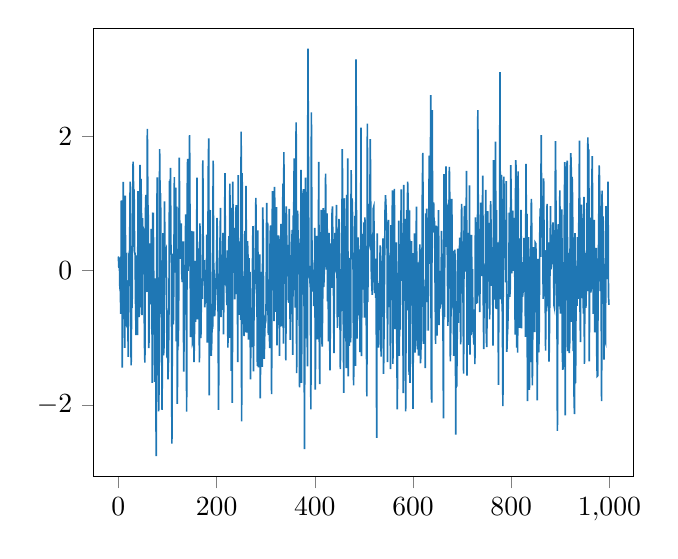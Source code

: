 % This file was created by matplotlib2tikz v0.6.17.
\begin{tikzpicture}

\definecolor{color0}{rgb}{0.122,0.467,0.706}

\begin{axis}[
xmin=-49.95, xmax=1048.95,
ymin=-3.062, ymax=3.606,
tick align=outside,
tick pos=left,
x grid style={white!69.02!black},
y grid style={white!69.02!black}
]
\addplot [semithick, color0, forget plot]
table {%
0 0.211
1 0.043
2 0.198
3 -0.244
4 -0.305
5 -0.643
6 1.043
7 0.979
8 -1.443
9 0.456
10 1.322
11 0.107
12 0.018
13 -1.148
14 1.116
15 -0.601
16 0.265
17 -0.82
18 -0.835
19 -0.326
20 -1.282
21 0.184
22 0.157
23 0.328
24 1.326
25 -0.501
26 -1.407
27 -0.447
28 -0.555
29 0.969
30 1.621
31 1.159
32 1.207
33 0.282
34 0.249
35 -0.479
36 -0.96
37 0.229
38 -0.335
39 -0.958
40 1.184
41 0.865
42 -0.691
43 -0.635
44 1.575
45 -0.546
46 1.367
47 0.814
48 -0.66
49 0.781
50 -0.054
51 0.622
52 0.597
53 -1.028
54 -1.368
55 0.81
56 1.128
57 -0.271
58 -0.316
59 2.109
60 1.017
61 0.743
62 -1.152
63 -0.748
64 0.406
65 -0.501
66 -0.044
67 0.62
68 0.293
69 -1.67
70 0.852
71 0.851
72 -0.134
73 -0.762
74 -1.653
75 -0.116
76 -1.121
77 -2.759
78 0.111
79 1.389
80 -1.557
81 -1.017
82 -2.094
83 -1.651
84 1.807
85 1.03
86 1.153
87 -0.595
88 -0.697
89 -2.071
90 -0.294
91 0.56
92 -1.26
93 -1.118
94 1.031
95 -0.102
96 0.292
97 0.315
98 -0.182
99 -1.292
100 -0.592
101 -1.616
102 -1.34
103 -0.598
104 1.335
105 0.727
106 1.527
107 0.378
108 0.068
109 -2.571
110 -0.45
111 0.255
112 -0.8
113 -0.11
114 1.393
115 -0.03
116 0.581
117 1.235
118 -1.05
119 0.951
120 -1.98
121 -0.904
122 -1.125
123 -0.249
124 1.68
125 0.533
126 0.497
127 0.177
128 0.702
129 -0.024
130 -0.169
131 0.2
132 0.434
133 -1.5
134 -0.869
135 -0.426
136 -0.303
137 0.838
138 0.6
139 -2.096
140 1.051
141 1.662
142 -0.003
143 0.547
144 0.393
145 2.015
146 0.524
147 -0.988
148 -0.397
149 0.593
150 -0.44
151 -1.076
152 -1.05
153 0.583
154 -1.359
155 -0.869
156 0.146
157 -0.76
158 -0.54
159 -0.563
160 1.384
161 -0.723
162 0.333
163 -0.27
164 0.305
165 -1.364
166 0.703
167 -0.138
168 -1.003
169 -0.362
170 -0.116
171 -0.419
172 1.641
173 -0.046
174 -0.155
175 0.157
176 -0.544
177 -0.336
178 0.01
179 -0.379
180 0.535
181 -1.071
182 -0.287
183 1.466
184 1.968
185 -1.856
186 0.774
187 0.902
188 -0.582
189 -1.268
190 -1.079
191 -0.745
192 -0.864
193 1.635
194 0.12
195 -0.072
196 -0.679
197 -0.526
198 -0.381
199 -0.21
200 0.143
201 0.786
202 0.079
203 -0.561
204 -2.069
205 -0.489
206 -0.177
207 0.441
208 0.934
209 -0.692
210 0.165
211 -0.582
212 -0.523
213 0.563
214 -0.947
215 -0.152
216 -0.116
217 1.451
218 0.092
219 -0.207
220 -0.235
221 -0.513
222 0.3
223 -1.143
224 -0.082
225 0.512
226 -1.0
227 1.293
228 0.075
229 0.935
230 -1.489
231 -0.629
232 -1.968
233 1.323
234 -0.027
235 0.086
236 0.635
237 -0.428
238 0.023
239 0.86
240 0.976
241 -0.348
242 0.795
243 -1.361
244 1.421
245 -0.658
246 0.248
247 -0.102
248 0.436
249 -0.731
250 2.067
251 -2.241
252 1.45
253 -0.077
254 -0.136
255 -0.641
256 -0.975
257 -0.619
258 0.592
259 -0.911
260 1.26
261 -0.921
262 0.244
263 0.44
264 0.19
265 -1.025
266 0.185
267 -0.569
268 -0.019
269 -1.618
270 -0.812
271 -0.55
272 -1.138
273 -0.007
274 0.663
275 -1.498
276 -0.745
277 -0.34
278 -0.225
279 0.41
280 1.083
281 -0.102
282 -0.098
283 -1.416
284 0.6
285 -1.438
286 -0.544
287 -0.373
288 0.244
289 -1.898
290 -0.475
291 -0.017
292 -0.25
293 -1.43
294 0.942
295 0.407
296 -0.955
297 -1.313
298 -0.939
299 -0.72
300 -0.735
301 -0.428
302 1.01
303 -0.454
304 0.713
305 -0.908
306 -0.955
307 -0.148
308 -1.151
309 0.539
310 0.674
311 0.312
312 -1.837
313 0.655
314 1.183
315 1.101
316 0.276
317 -0.75
318 1.245
319 0.653
320 0.864
321 -0.614
322 0.945
323 -1.111
324 -0.257
325 -0.457
326 0.524
327 0.394
328 -1.266
329 -0.303
330 -0.304
331 0.696
332 -0.829
333 0.691
334 -0.399
335 1.296
336 -1.086
337 1.763
338 -0.034
339 0.478
340 0.861
341 -1.334
342 0.955
343 0.34
344 -0.025
345 0.382
346 -0.431
347 -0.476
348 0.92
349 -0.149
350 -1.029
351 0.105
352 -0.118
353 0.379
354 0.608
355 -1.253
356 0.781
357 0.77
358 1.67
359 0.945
360 -0.548
361 1.238
362 2.204
363 -1.525
364 -0.14
365 0.892
366 0.416
367 0.475
368 0.026
369 -1.735
370 -0.498
371 0.159
372 1.498
373 -1.667
374 0.069
375 1.054
376 1.143
377 1.212
378 -0.14
379 -2.654
380 0.044
381 1.384
382 0.838
383 -1.008
384 -0.166
385 -1.425
386 3.303
387 1.682
388 -0.104
389 0.07
390 -0.149
391 -0.256
392 -2.062
393 2.356
394 0.528
395 -0.122
396 -0.31
397 0.017
398 -0.528
399 -0.398
400 0.638
401 -1.771
402 -0.519
403 0.105
404 0.519
405 -1.021
406 0.404
407 -0.145
408 1.619
409 -0.894
410 -1.687
411 0.575
412 -0.546
413 0.903
414 -0.935
415 -1.131
416 -0.428
417 0.932
418 -0.243
419 -0.118
420 0.843
421 0.554
422 1.442
423 0.085
424 0.015
425 0.853
426 -0.457
427 -0.017
428 -1.052
429 0.563
430 -0.767
431 -1.484
432 0.192
433 0.406
434 -0.254
435 0.838
436 0.956
437 0.137
438 -0.119
439 -1.227
440 0.145
441 0.563
442 0.013
443 0.038
444 0.98
445 0.296
446 -0.852
447 -0.266
448 -0.686
449 0.771
450 0.686
451 -0.372
452 -1.466
453 -0.603
454 -0.589
455 0.217
456 1.809
457 0.534
458 -0.709
459 -1.817
460 1.077
461 0.563
462 0.071
463 -0.2
464 -1.449
465 1.127
466 -1.287
467 1.671
468 -1.571
469 0.047
470 -1.119
471 0.191
472 -0.827
473 -1.067
474 1.495
475 0.167
476 1.074
477 0.733
478 -0.032
479 -1.707
480 -0.763
481 -1.348
482 0.816
483 -1.417
484 3.141
485 0.092
486 -1.009
487 -0.003
488 0.494
489 0.09
490 -0.664
491 0.315
492 -1.21
493 -0.762
494 2.127
495 -1.27
496 0.076
497 -0.283
498 0.543
499 -0.18
500 0.717
501 -0.7
502 0.793
503 0.026
504 0.206
505 -0.905
506 -1.869
507 2.187
508 -0.467
509 0.992
510 0.453
511 0.417
512 0.788
513 1.955
514 0.729
515 0.008
516 -0.213
517 -0.361
518 -0.133
519 0.923
520 0.95
521 0.375
522 -0.335
523 0.179
524 -0.405
525 -0.356
526 -2.488
527 0.554
528 -0.859
529 -0.642
530 -1.143
531 -0.184
532 -0.884
533 0.376
534 0.332
535 -1.277
536 -0.363
537 -0.078
538 -0.049
539 0.48
540 -1.535
541 -0.83
542 -7.696e-05
543 0.881
544 1.122
545 0.945
546 0.66
547 0.678
548 -1.362
549 0.162
550 0.756
551 -0.543
552 -0.345
553 0.191
554 -1.466
555 0.678
556 0.289
557 -0.418
558 1.196
559 -1.388
560 -0.021
561 0.84
562 1.217
563 -0.868
564 0.198
565 0.083
566 0.419
567 -1.06
568 -2.063
569 -0.717
570 -1.142
571 0.744
572 -1.267
573 -0.292
574 -0.877
575 0.229
576 1.21
577 -0.15
578 -0.08
579 0.419
580 -1.822
581 1.277
582 0.169
583 -0.178
584 0.769
585 -2.091
586 -0.474
587 0.902
588 -0.592
589 1.324
590 1.048
591 -0.028
592 -1.548
593 0.897
594 -1.669
595 -0.411
596 0.321
597 0.44
598 -0.299
599 -0.354
600 -2.056
601 0.262
602 -0.428
603 0.555
604 -1.22
605 -0.958
606 0.157
607 0.953
608 -0.616
609 -1.17
610 0.124
611 -1.263
612 -0.088
613 0.016
614 0.392
615 -1.377
616 -1.271
617 -0.022
618 -0.337
619 1.203
620 1.751
621 -1.087
622 -0.704
623 -0.885
624 -0.234
625 -1.451
626 0.851
627 -0.073
628 0.924
629 -0.469
630 0.42
631 -0.893
632 0.576
633 1.712
634 0.3
635 0.102
636 2.611
637 -1.701
638 -1.961
639 2.386
640 0.568
641 0.712
642 1.014
643 0.607
644 0.736
645 -0.265
646 -1.089
647 0.67
648 -0.634
649 -0.966
650 0.657
651 -0.025
652 0.902
653 -0.81
654 -0.003
655 -0.565
656 -0.324
657 -0.501
658 0.593
659 -0.428
660 -0.495
661 -0.745
662 -2.198
663 1.436
664 -0.687
665 0.97
666 0.354
667 1.551
668 0.579
669 0.996
670 0.112
671 -0.82
672 0.152
673 0.696
674 1.542
675 0.949
676 -1.348
677 -0.715
678 -0.509
679 1.069
680 -0.082
681 0.296
682 -0.491
683 -1.267
684 0.05
685 0.313
686 0.121
687 -2.438
688 -0.454
689 -1.725
690 -0.935
691 0.328
692 -0.777
693 -0.44
694 -0.123
695 0.492
696 0.069
697 -1.097
698 0.322
699 0.994
700 0.015
701 0.423
702 -0.541
703 -1.531
704 0.665
705 0.962
706 0.745
707 -0.013
708 0.597
709 1.486
710 -1.561
711 0.563
712 -0.69
713 -0.629
714 -1.102
715 1.269
716 -1.249
717 -0.468
718 -0.959
719 0.531
720 -0.241
721 0.024
722 -0.894
723 -0.95
724 -1.098
725 -0.577
726 -1.391
727 0.794
728 -0.422
729 -0.495
730 0.351
731 -0.481
732 2.387
733 0.484
734 -0.368
735 -0.126
736 -0.617
737 0.599
738 1.013
739 -0.08
740 0.042
741 0.609
742 1.413
743 -0.385
744 -1.168
745 0.092
746 -0.481
747 -0.233
748 1.203
749 -0.861
750 -1.136
751 -0.554
752 0.885
753 -0.164
754 0.572
755 0.711
756 -0.725
757 0.215
758 1.035
759 0.599
760 -0.226
761 0.119
762 0.118
763 -1.113
764 1.644
765 -0.429
766 0.733
767 0.802
768 1.921
769 -0.566
770 0.901
771 -0.572
772 0.422
773 -0.015
774 -1.7
775 0.239
776 -0.424
777 2.952
778 -0.271
779 -0.428
780 1.424
781 -0.415
782 -0.635
783 -2.015
784 0.848
785 1.397
786 0.331
787 0.412
788 0.179
789 -0.174
790 1.331
791 -1.208
792 -0.981
793 -0.829
794 -0.482
795 -0.256
796 0.863
797 -0.388
798 -0.26
799 1.568
800 0.987
801 -0.039
802 0.142
803 0.893
804 -0.003
805 0.409
806 0.785
807 0.296
808 -0.95
809 1.644
810 1.514
811 -1.144
812 0.548
813 -1.218
814 1.477
815 -0.766
816 0.482
817 -0.852
818 0.339
819 -0.083
820 0.903
821 -0.857
822 0.128
823 -0.389
824 -0.314
825 -0.307
826 0.487
827 0.353
828 0.026
829 -0.984
830 1.59
831 0.455
832 0.844
833 -1.94
834 0.353
835 0.5
836 0.149
837 -1.772
838 -0.2
839 -1.361
840 0.398
841 1.067
842 0.477
843 -1.705
844 -0.639
845 0.349
846 -0.316
847 -0.061
848 -0.913
849 0.415
850 0.402
851 0.109
852 -0.426
853 -1.93
854 -0.222
855 0.176
856 -1.215
857 -0.876
858 0.467
859 0.928
860 0.206
861 2.017
862 0.783
863 0.492
864 0.937
865 -0.418
866 1.371
867 0.245
868 0.3
869 -0.231
870 -1.188
871 0.307
872 -0.605
873 0.995
874 -0.526
875 -0.349
876 0.419
877 -1.354
878 -0.79
879 0.139
880 0.961
881 0.02
882 0.111
883 0.11
884 0.121
885 0.719
886 0.414
887 -0.514
888 -0.551
889 -0.131
890 1.928
891 1.027
892 0.331
893 -0.296
894 -2.382
895 -0.031
896 0.691
897 -0.531
898 -0.456
899 1.194
900 -0.639
901 -0.34
902 -0.004
903 0.911
904 -1.211
905 -1.475
906 -1.416
907 -0.784
908 0.734
909 1.614
910 -2.151
911 0.928
912 -0.44
913 1.531
914 1.635
915 -1.198
916 0.108
917 0.266
918 -1.226
919 -1.077
920 0.64
921 1.749
922 1.627
923 -0.762
924 1.394
925 0.999
926 -1.197
927 0.497
928 -1.962
929 -2.132
930 0.558
931 -1.674
932 -0.367
933 -0.078
934 -0.523
935 0.499
936 -0.419
937 0.334
938 0.929
939 1.933
940 -0.512
941 -1.061
942 0.708
943 0.981
944 0.66
945 -0.41
946 -0.223
947 -0.638
948 1.096
949 -1.387
950 -0.263
951 0.264
952 -0.552
953 -0.215
954 1.007
955 -0.306
956 1.984
957 1.309
958 1.804
959 -1.348
960 0.787
961 0.339
962 -0.326
963 -0.248
964 1.211
965 1.703
966 0.424
967 -0.643
968 -0.485
969 0.755
970 -0.919
971 -0.118
972 -0.107
973 0.338
974 -1.154
975 -1.572
976 -1.565
977 0.045
978 0.439
979 1.567
980 1.304
981 -0.305
982 0.962
983 -0.035
984 -1.94
985 1.191
986 0.118
987 0.807
988 0.501
989 -1.322
990 0.062
991 -1.046
992 -1.069
993 0.961
994 -0.126
995 -0.014
996 0.173
997 1.325
998 -0.372
999 -0.507
};
\end{axis}

\end{tikzpicture}